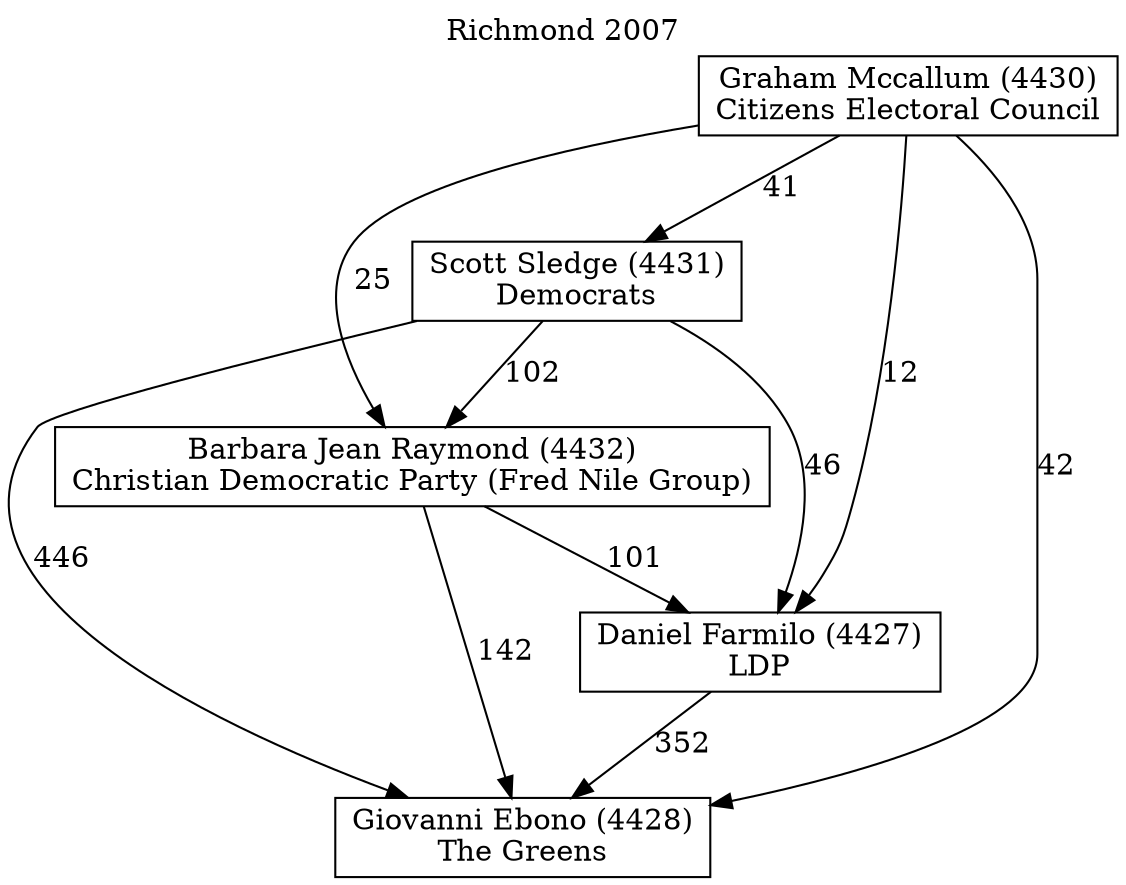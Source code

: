 // House preference flow
digraph "Giovanni Ebono (4428)_Richmond_2007" {
	graph [label="Richmond 2007" labelloc=t mclimit=10]
	node [shape=box]
	"Barbara Jean Raymond (4432)" [label="Barbara Jean Raymond (4432)
Christian Democratic Party (Fred Nile Group)"]
	"Daniel Farmilo (4427)" [label="Daniel Farmilo (4427)
LDP"]
	"Giovanni Ebono (4428)" [label="Giovanni Ebono (4428)
The Greens"]
	"Graham Mccallum (4430)" [label="Graham Mccallum (4430)
Citizens Electoral Council"]
	"Scott Sledge (4431)" [label="Scott Sledge (4431)
Democrats"]
	"Barbara Jean Raymond (4432)" -> "Daniel Farmilo (4427)" [label=101]
	"Barbara Jean Raymond (4432)" -> "Giovanni Ebono (4428)" [label=142]
	"Daniel Farmilo (4427)" -> "Giovanni Ebono (4428)" [label=352]
	"Graham Mccallum (4430)" -> "Barbara Jean Raymond (4432)" [label=25]
	"Graham Mccallum (4430)" -> "Daniel Farmilo (4427)" [label=12]
	"Graham Mccallum (4430)" -> "Giovanni Ebono (4428)" [label=42]
	"Graham Mccallum (4430)" -> "Scott Sledge (4431)" [label=41]
	"Scott Sledge (4431)" -> "Barbara Jean Raymond (4432)" [label=102]
	"Scott Sledge (4431)" -> "Daniel Farmilo (4427)" [label=46]
	"Scott Sledge (4431)" -> "Giovanni Ebono (4428)" [label=446]
}
